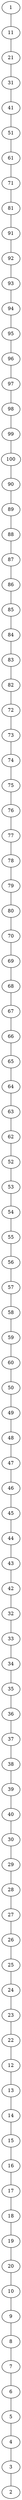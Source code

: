 graph arbol_DFS_I_G_1 {
    1;
    11;
    21;
    31;
    41;
    51;
    61;
    71;
    81;
    91;
    92;
    93;
    94;
    95;
    96;
    97;
    98;
    99;
    100;
    90;
    89;
    88;
    87;
    86;
    85;
    84;
    83;
    82;
    72;
    73;
    74;
    75;
    76;
    77;
    78;
    79;
    80;
    70;
    69;
    68;
    67;
    66;
    65;
    64;
    63;
    62;
    52;
    53;
    54;
    55;
    56;
    57;
    58;
    59;
    60;
    50;
    49;
    48;
    47;
    46;
    45;
    44;
    43;
    42;
    32;
    33;
    34;
    35;
    36;
    37;
    38;
    39;
    40;
    30;
    29;
    28;
    27;
    26;
    25;
    24;
    23;
    22;
    12;
    13;
    14;
    15;
    16;
    17;
    18;
    19;
    20;
    10;
    9;
    8;
    7;
    6;
    5;
    4;
    3;
    2;
    1 -- 11;
    11 -- 21;
    21 -- 31;
    31 -- 41;
    41 -- 51;
    51 -- 61;
    61 -- 71;
    71 -- 81;
    81 -- 91;
    91 -- 92;
    92 -- 93;
    93 -- 94;
    94 -- 95;
    95 -- 96;
    96 -- 97;
    97 -- 98;
    98 -- 99;
    99 -- 100;
    100 -- 90;
    90 -- 89;
    89 -- 88;
    88 -- 87;
    87 -- 86;
    86 -- 85;
    85 -- 84;
    84 -- 83;
    83 -- 82;
    82 -- 72;
    72 -- 73;
    73 -- 74;
    74 -- 75;
    75 -- 76;
    76 -- 77;
    77 -- 78;
    78 -- 79;
    79 -- 80;
    80 -- 70;
    70 -- 69;
    69 -- 68;
    68 -- 67;
    67 -- 66;
    66 -- 65;
    65 -- 64;
    64 -- 63;
    63 -- 62;
    62 -- 52;
    52 -- 53;
    53 -- 54;
    54 -- 55;
    55 -- 56;
    56 -- 57;
    57 -- 58;
    58 -- 59;
    59 -- 60;
    60 -- 50;
    50 -- 49;
    49 -- 48;
    48 -- 47;
    47 -- 46;
    46 -- 45;
    45 -- 44;
    44 -- 43;
    43 -- 42;
    42 -- 32;
    32 -- 33;
    33 -- 34;
    34 -- 35;
    35 -- 36;
    36 -- 37;
    37 -- 38;
    38 -- 39;
    39 -- 40;
    40 -- 30;
    30 -- 29;
    29 -- 28;
    28 -- 27;
    27 -- 26;
    26 -- 25;
    25 -- 24;
    24 -- 23;
    23 -- 22;
    22 -- 12;
    12 -- 13;
    13 -- 14;
    14 -- 15;
    15 -- 16;
    16 -- 17;
    17 -- 18;
    18 -- 19;
    19 -- 20;
    20 -- 10;
    10 -- 9;
    9 -- 8;
    8 -- 7;
    7 -- 6;
    6 -- 5;
    5 -- 4;
    4 -- 3;
    3 -- 2;
}